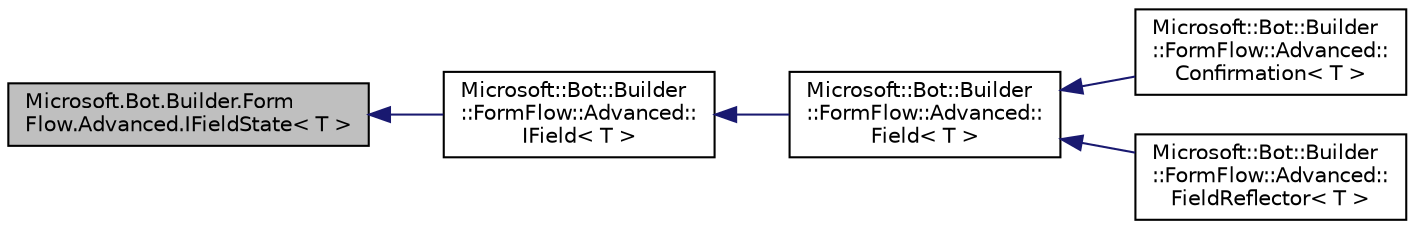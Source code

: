 digraph "Microsoft.Bot.Builder.FormFlow.Advanced.IFieldState&lt; T &gt;"
{
  edge [fontname="Helvetica",fontsize="10",labelfontname="Helvetica",labelfontsize="10"];
  node [fontname="Helvetica",fontsize="10",shape=record];
  rankdir="LR";
  Node1 [label="Microsoft.Bot.Builder.Form\lFlow.Advanced.IFieldState\< T \>",height=0.2,width=0.4,color="black", fillcolor="grey75", style="filled", fontcolor="black"];
  Node1 -> Node2 [dir="back",color="midnightblue",fontsize="10",style="solid",fontname="Helvetica"];
  Node2 [label="Microsoft::Bot::Builder\l::FormFlow::Advanced::\lIField\< T \>",height=0.2,width=0.4,color="black", fillcolor="white", style="filled",URL="$d5/d09/interface_microsoft_1_1_bot_1_1_builder_1_1_form_flow_1_1_advanced_1_1_i_field.html",tooltip="Interface for all the information about a specific field. "];
  Node2 -> Node3 [dir="back",color="midnightblue",fontsize="10",style="solid",fontname="Helvetica"];
  Node3 [label="Microsoft::Bot::Builder\l::FormFlow::Advanced::\lField\< T \>",height=0.2,width=0.4,color="black", fillcolor="white", style="filled",URL="$d2/d1b/class_microsoft_1_1_bot_1_1_builder_1_1_form_flow_1_1_advanced_1_1_field.html",tooltip="Base class with declarative implementation of IField. "];
  Node3 -> Node4 [dir="back",color="midnightblue",fontsize="10",style="solid",fontname="Helvetica"];
  Node4 [label="Microsoft::Bot::Builder\l::FormFlow::Advanced::\lConfirmation\< T \>",height=0.2,width=0.4,color="black", fillcolor="white", style="filled",URL="$db/df4/class_microsoft_1_1_bot_1_1_builder_1_1_form_flow_1_1_advanced_1_1_confirmation.html",tooltip="Confirmation "];
  Node3 -> Node5 [dir="back",color="midnightblue",fontsize="10",style="solid",fontname="Helvetica"];
  Node5 [label="Microsoft::Bot::Builder\l::FormFlow::Advanced::\lFieldReflector\< T \>",height=0.2,width=0.4,color="black", fillcolor="white", style="filled",URL="$d0/db3/class_microsoft_1_1_bot_1_1_builder_1_1_form_flow_1_1_advanced_1_1_field_reflector.html",tooltip="Fill in field information through reflection."];
}
